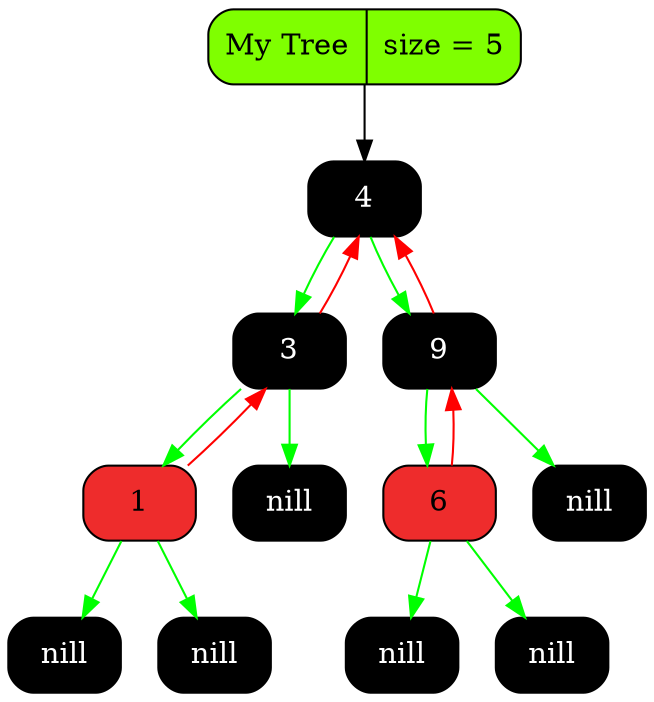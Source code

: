 digraph Tree
{
   rankdir = HR;
   node[fontsize=14];
   edge[color="black",fontcolor="blue",fontsize=12];
   tree[shape = Mrecord, style = filled, fillcolor = "chartreuse1", label = "My Tree | size = 5"];
   "0x155904080"[shape = Mrecord, style = filled, fontcolor = "white", fillcolor = "black",   label = " <value> 4"];
  "0x155904080" -> "0x155804190" [color = "green"];
  "0x155804190" -> "0x155904080" [color = "red"];
  "0x155904080" -> "0x1558041b0" [color = "green"];
  "0x1558041b0" -> "0x155904080" [color = "red"];
   "0x155804190"[shape = Mrecord, style = filled, fontcolor = "white", fillcolor = "black",   label = " <value> 3"];
  "0x155804190" -> "0x155804170" [color = "green"];
  "0x155804170" -> "0x155804190" [color = "red"];
   "0x155804190right"[shape = Mrecord, style = filled, fontcolor = "white", fillcolor = "black",   label = " <value> nill"];
  "0x155804190" -> "0x155804190right" [color = "green"];
  "0x155804170"[shape = Mrecord, style = filled, fillcolor = "firebrick2",   label = " <value> 1"];
   "0x155804170left"[shape = Mrecord, style = filled, fontcolor = "white", fillcolor = "black",   label = " <value> nill"];
  "0x155804170" -> "0x155804170left" [color = "green"];
   "0x155804170right"[shape = Mrecord, style = filled, fontcolor = "white", fillcolor = "black",   label = " <value> nill"];
  "0x155804170" -> "0x155804170right" [color = "green"];
   "0x1558041b0"[shape = Mrecord, style = filled, fontcolor = "white", fillcolor = "black",   label = " <value> 9"];
  "0x1558041b0" -> "0x154704150" [color = "green"];
  "0x154704150" -> "0x1558041b0" [color = "red"];
   "0x1558041b0right"[shape = Mrecord, style = filled, fontcolor = "white", fillcolor = "black",   label = " <value> nill"];
  "0x1558041b0" -> "0x1558041b0right" [color = "green"];
  "0x154704150"[shape = Mrecord, style = filled, fillcolor = "firebrick2",   label = " <value> 6"];
   "0x154704150left"[shape = Mrecord, style = filled, fontcolor = "white", fillcolor = "black",   label = " <value> nill"];
  "0x154704150" -> "0x154704150left" [color = "green"];
   "0x154704150right"[shape = Mrecord, style = filled, fontcolor = "white", fillcolor = "black",   label = " <value> nill"];
  "0x154704150" -> "0x154704150right" [color = "green"];
   tree -> "0x155904080" [color = "gray0"];
}